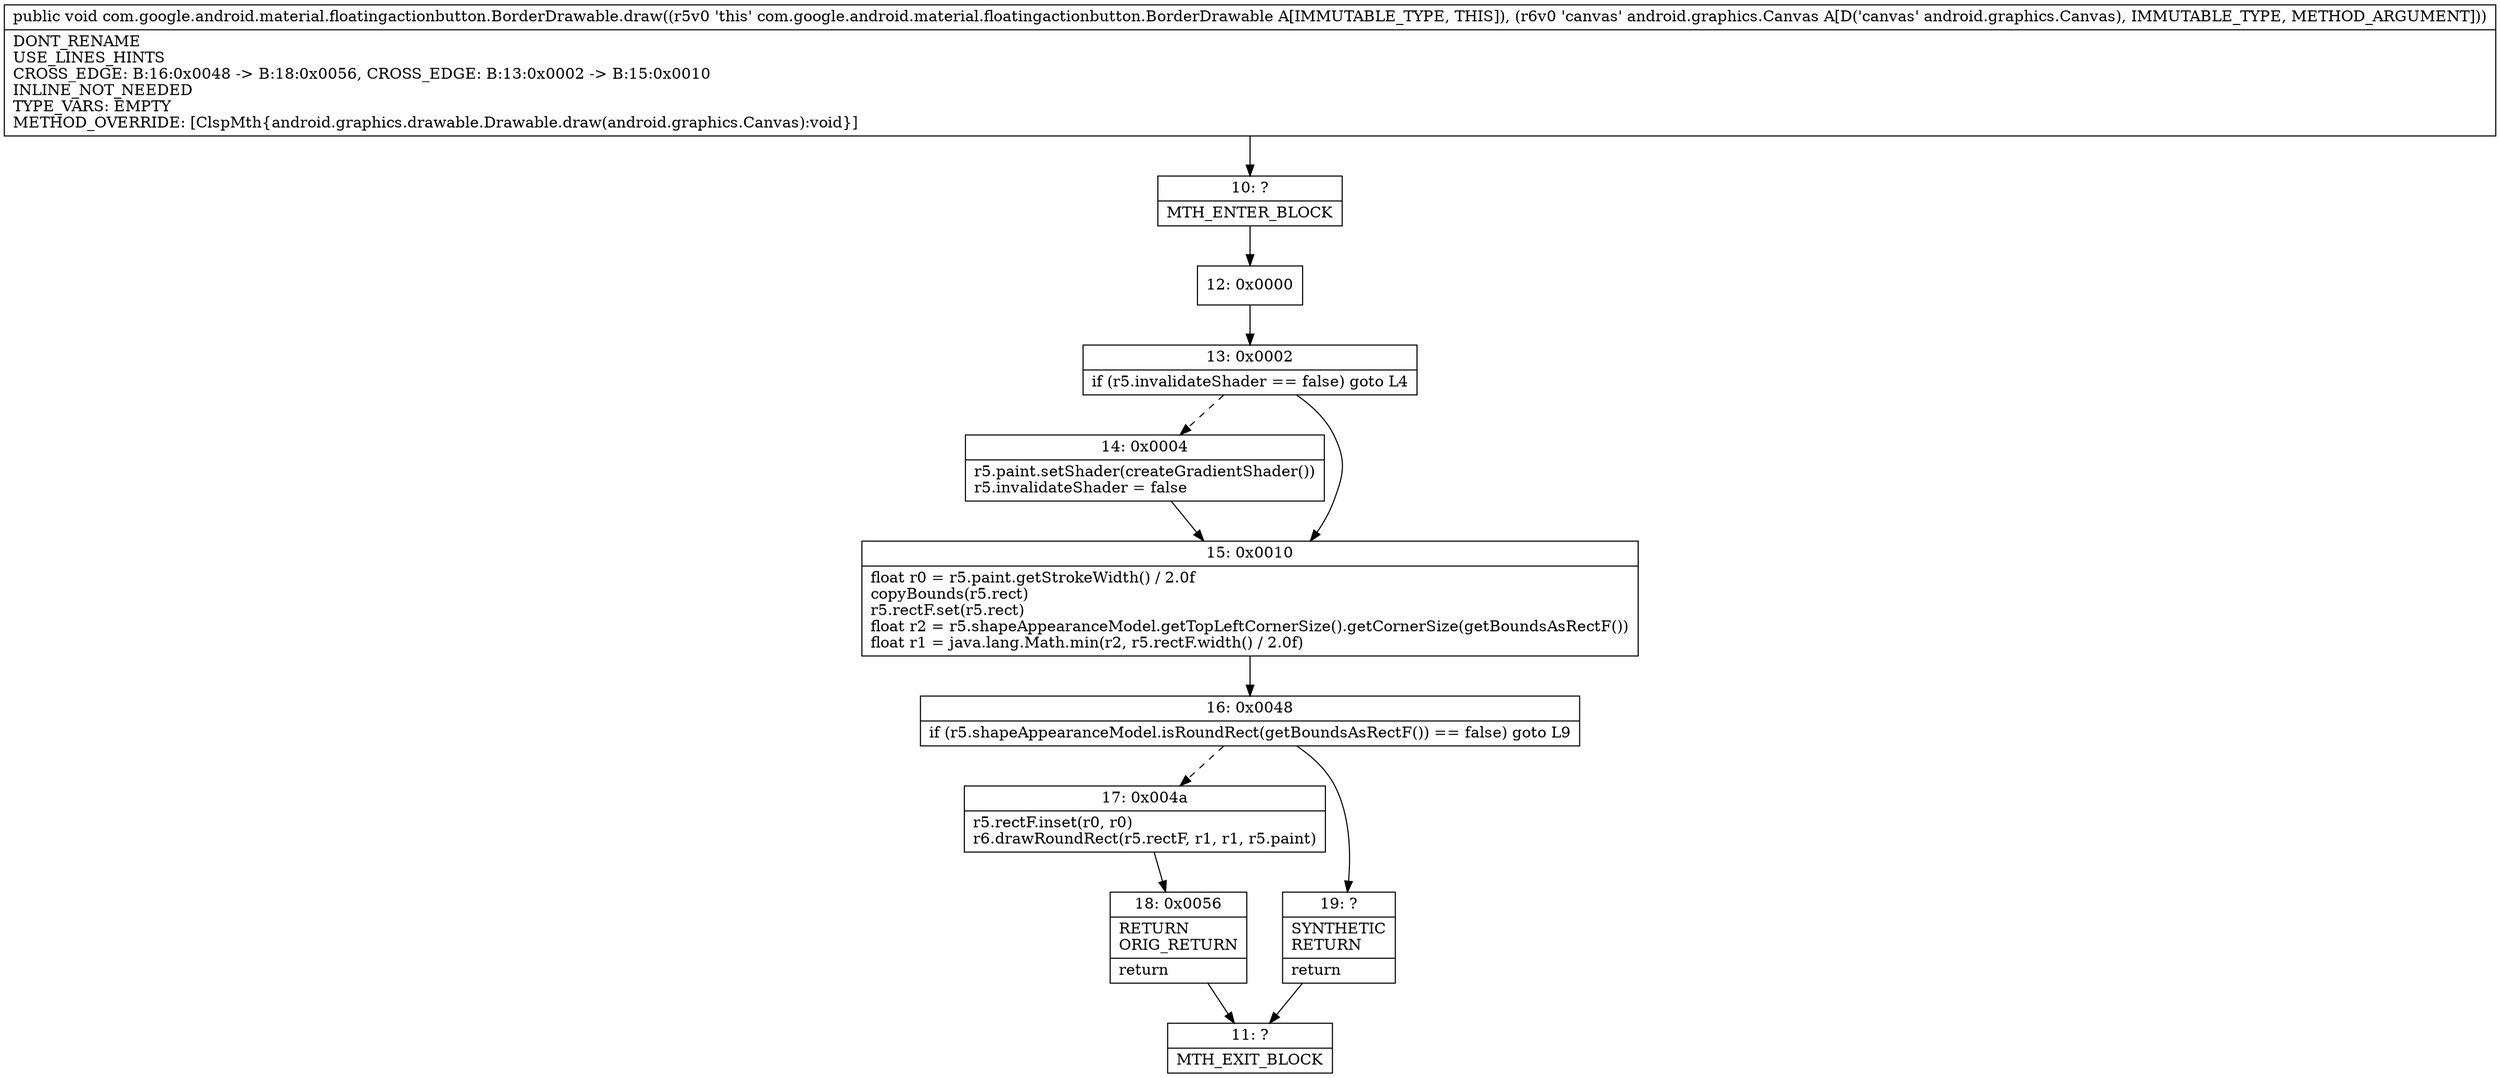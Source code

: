 digraph "CFG forcom.google.android.material.floatingactionbutton.BorderDrawable.draw(Landroid\/graphics\/Canvas;)V" {
Node_10 [shape=record,label="{10\:\ ?|MTH_ENTER_BLOCK\l}"];
Node_12 [shape=record,label="{12\:\ 0x0000}"];
Node_13 [shape=record,label="{13\:\ 0x0002|if (r5.invalidateShader == false) goto L4\l}"];
Node_14 [shape=record,label="{14\:\ 0x0004|r5.paint.setShader(createGradientShader())\lr5.invalidateShader = false\l}"];
Node_15 [shape=record,label="{15\:\ 0x0010|float r0 = r5.paint.getStrokeWidth() \/ 2.0f\lcopyBounds(r5.rect)\lr5.rectF.set(r5.rect)\lfloat r2 = r5.shapeAppearanceModel.getTopLeftCornerSize().getCornerSize(getBoundsAsRectF())\lfloat r1 = java.lang.Math.min(r2, r5.rectF.width() \/ 2.0f)\l}"];
Node_16 [shape=record,label="{16\:\ 0x0048|if (r5.shapeAppearanceModel.isRoundRect(getBoundsAsRectF()) == false) goto L9\l}"];
Node_17 [shape=record,label="{17\:\ 0x004a|r5.rectF.inset(r0, r0)\lr6.drawRoundRect(r5.rectF, r1, r1, r5.paint)\l}"];
Node_18 [shape=record,label="{18\:\ 0x0056|RETURN\lORIG_RETURN\l|return\l}"];
Node_11 [shape=record,label="{11\:\ ?|MTH_EXIT_BLOCK\l}"];
Node_19 [shape=record,label="{19\:\ ?|SYNTHETIC\lRETURN\l|return\l}"];
MethodNode[shape=record,label="{public void com.google.android.material.floatingactionbutton.BorderDrawable.draw((r5v0 'this' com.google.android.material.floatingactionbutton.BorderDrawable A[IMMUTABLE_TYPE, THIS]), (r6v0 'canvas' android.graphics.Canvas A[D('canvas' android.graphics.Canvas), IMMUTABLE_TYPE, METHOD_ARGUMENT]))  | DONT_RENAME\lUSE_LINES_HINTS\lCROSS_EDGE: B:16:0x0048 \-\> B:18:0x0056, CROSS_EDGE: B:13:0x0002 \-\> B:15:0x0010\lINLINE_NOT_NEEDED\lTYPE_VARS: EMPTY\lMETHOD_OVERRIDE: [ClspMth\{android.graphics.drawable.Drawable.draw(android.graphics.Canvas):void\}]\l}"];
MethodNode -> Node_10;Node_10 -> Node_12;
Node_12 -> Node_13;
Node_13 -> Node_14[style=dashed];
Node_13 -> Node_15;
Node_14 -> Node_15;
Node_15 -> Node_16;
Node_16 -> Node_17[style=dashed];
Node_16 -> Node_19;
Node_17 -> Node_18;
Node_18 -> Node_11;
Node_19 -> Node_11;
}

